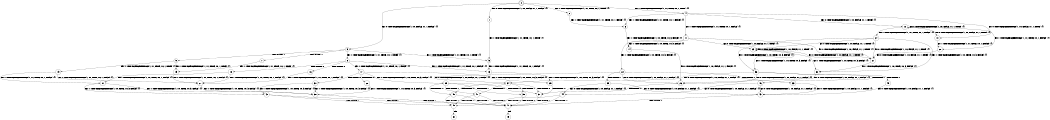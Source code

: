 digraph BCG {
size = "7, 10.5";
center = TRUE;
node [shape = circle];
0 [peripheries = 2];
0 -> 1 [label = "EX !0 !ATOMIC_EXCH_BRANCH (1, +0, FALSE, +1, 1, FALSE) !{}"];
0 -> 2 [label = "EX !1 !ATOMIC_EXCH_BRANCH (1, +1, TRUE, +0, 1, TRUE) !{}"];
0 -> 3 [label = "EX !0 !ATOMIC_EXCH_BRANCH (1, +0, FALSE, +1, 1, FALSE) !{}"];
0 -> 4 [label = "EX !1 !ATOMIC_EXCH_BRANCH (1, +1, TRUE, +0, 1, TRUE) !{}"];
1 -> 5 [label = "EX !1 !ATOMIC_EXCH_BRANCH (1, +1, TRUE, +0, 1, TRUE) !{}"];
2 -> 6 [label = "EX !1 !ATOMIC_EXCH_BRANCH (1, +1, TRUE, +0, 1, FALSE) !{}"];
3 -> 5 [label = "EX !1 !ATOMIC_EXCH_BRANCH (1, +1, TRUE, +0, 1, TRUE) !{}"];
3 -> 7 [label = "TERMINATE !0"];
3 -> 8 [label = "EX !1 !ATOMIC_EXCH_BRANCH (1, +1, TRUE, +0, 1, TRUE) !{}"];
3 -> 9 [label = "TERMINATE !0"];
4 -> 6 [label = "EX !1 !ATOMIC_EXCH_BRANCH (1, +1, TRUE, +0, 1, FALSE) !{}"];
4 -> 10 [label = "EX !0 !ATOMIC_EXCH_BRANCH (1, +0, FALSE, +1, 1, TRUE) !{}"];
4 -> 11 [label = "EX !1 !ATOMIC_EXCH_BRANCH (1, +1, TRUE, +0, 1, FALSE) !{}"];
4 -> 12 [label = "EX !0 !ATOMIC_EXCH_BRANCH (1, +0, FALSE, +1, 1, TRUE) !{}"];
5 -> 13 [label = "EX !1 !ATOMIC_EXCH_BRANCH (1, +1, TRUE, +0, 1, FALSE) !{}"];
6 -> 14 [label = "EX !1 !ATOMIC_EXCH_BRANCH (1, +0, TRUE, +0, 3, FALSE) !{}"];
7 -> 15 [label = "EX !1 !ATOMIC_EXCH_BRANCH (1, +1, TRUE, +0, 1, TRUE) !{}"];
8 -> 13 [label = "EX !1 !ATOMIC_EXCH_BRANCH (1, +1, TRUE, +0, 1, FALSE) !{}"];
8 -> 16 [label = "TERMINATE !0"];
8 -> 17 [label = "EX !1 !ATOMIC_EXCH_BRANCH (1, +1, TRUE, +0, 1, FALSE) !{}"];
8 -> 18 [label = "TERMINATE !0"];
9 -> 15 [label = "EX !1 !ATOMIC_EXCH_BRANCH (1, +1, TRUE, +0, 1, TRUE) !{}"];
9 -> 19 [label = "EX !1 !ATOMIC_EXCH_BRANCH (1, +1, TRUE, +0, 1, TRUE) !{}"];
10 -> 20 [label = "EX !1 !ATOMIC_EXCH_BRANCH (1, +1, TRUE, +0, 1, FALSE) !{}"];
11 -> 14 [label = "EX !1 !ATOMIC_EXCH_BRANCH (1, +0, TRUE, +0, 3, FALSE) !{}"];
11 -> 21 [label = "EX !0 !ATOMIC_EXCH_BRANCH (1, +0, FALSE, +1, 1, TRUE) !{}"];
11 -> 22 [label = "EX !1 !ATOMIC_EXCH_BRANCH (1, +0, TRUE, +0, 3, FALSE) !{}"];
11 -> 23 [label = "EX !0 !ATOMIC_EXCH_BRANCH (1, +0, FALSE, +1, 1, TRUE) !{}"];
12 -> 10 [label = "EX !0 !ATOMIC_EXCH_BRANCH (1, +0, FALSE, +1, 1, TRUE) !{}"];
12 -> 20 [label = "EX !1 !ATOMIC_EXCH_BRANCH (1, +1, TRUE, +0, 1, FALSE) !{}"];
12 -> 12 [label = "EX !0 !ATOMIC_EXCH_BRANCH (1, +0, FALSE, +1, 1, TRUE) !{}"];
12 -> 24 [label = "EX !1 !ATOMIC_EXCH_BRANCH (1, +1, TRUE, +0, 1, FALSE) !{}"];
13 -> 25 [label = "EX !1 !ATOMIC_EXCH_BRANCH (1, +0, TRUE, +0, 3, FALSE) !{}"];
14 -> 26 [label = "EX !0 !ATOMIC_EXCH_BRANCH (1, +0, FALSE, +1, 1, FALSE) !{}"];
15 -> 27 [label = "EX !1 !ATOMIC_EXCH_BRANCH (1, +1, TRUE, +0, 1, FALSE) !{}"];
16 -> 27 [label = "EX !1 !ATOMIC_EXCH_BRANCH (1, +1, TRUE, +0, 1, FALSE) !{}"];
17 -> 25 [label = "EX !1 !ATOMIC_EXCH_BRANCH (1, +0, TRUE, +0, 3, FALSE) !{}"];
17 -> 28 [label = "TERMINATE !0"];
17 -> 29 [label = "EX !1 !ATOMIC_EXCH_BRANCH (1, +0, TRUE, +0, 3, FALSE) !{}"];
17 -> 30 [label = "TERMINATE !0"];
18 -> 27 [label = "EX !1 !ATOMIC_EXCH_BRANCH (1, +1, TRUE, +0, 1, FALSE) !{}"];
18 -> 31 [label = "EX !1 !ATOMIC_EXCH_BRANCH (1, +1, TRUE, +0, 1, FALSE) !{}"];
19 -> 27 [label = "EX !1 !ATOMIC_EXCH_BRANCH (1, +1, TRUE, +0, 1, FALSE) !{}"];
19 -> 31 [label = "EX !1 !ATOMIC_EXCH_BRANCH (1, +1, TRUE, +0, 1, FALSE) !{}"];
20 -> 21 [label = "EX !0 !ATOMIC_EXCH_BRANCH (1, +0, FALSE, +1, 1, TRUE) !{}"];
21 -> 32 [label = "EX !1 !ATOMIC_EXCH_BRANCH (1, +0, TRUE, +0, 3, FALSE) !{}"];
22 -> 26 [label = "EX !0 !ATOMIC_EXCH_BRANCH (1, +0, FALSE, +1, 1, FALSE) !{}"];
22 -> 33 [label = "TERMINATE !1"];
22 -> 34 [label = "EX !0 !ATOMIC_EXCH_BRANCH (1, +0, FALSE, +1, 1, FALSE) !{}"];
22 -> 35 [label = "TERMINATE !1"];
23 -> 21 [label = "EX !0 !ATOMIC_EXCH_BRANCH (1, +0, FALSE, +1, 1, TRUE) !{}"];
23 -> 32 [label = "EX !1 !ATOMIC_EXCH_BRANCH (1, +0, TRUE, +0, 3, FALSE) !{}"];
23 -> 23 [label = "EX !0 !ATOMIC_EXCH_BRANCH (1, +0, FALSE, +1, 1, TRUE) !{}"];
23 -> 36 [label = "EX !1 !ATOMIC_EXCH_BRANCH (1, +0, TRUE, +0, 3, FALSE) !{}"];
24 -> 21 [label = "EX !0 !ATOMIC_EXCH_BRANCH (1, +0, FALSE, +1, 1, TRUE) !{}"];
24 -> 32 [label = "EX !1 !ATOMIC_EXCH_BRANCH (1, +0, TRUE, +0, 3, FALSE) !{}"];
24 -> 23 [label = "EX !0 !ATOMIC_EXCH_BRANCH (1, +0, FALSE, +1, 1, TRUE) !{}"];
24 -> 36 [label = "EX !1 !ATOMIC_EXCH_BRANCH (1, +0, TRUE, +0, 3, FALSE) !{}"];
25 -> 37 [label = "TERMINATE !0"];
26 -> 37 [label = "TERMINATE !0"];
27 -> 38 [label = "EX !1 !ATOMIC_EXCH_BRANCH (1, +0, TRUE, +0, 3, FALSE) !{}"];
28 -> 38 [label = "EX !1 !ATOMIC_EXCH_BRANCH (1, +0, TRUE, +0, 3, FALSE) !{}"];
29 -> 37 [label = "TERMINATE !0"];
29 -> 39 [label = "TERMINATE !1"];
29 -> 40 [label = "TERMINATE !0"];
29 -> 41 [label = "TERMINATE !1"];
30 -> 38 [label = "EX !1 !ATOMIC_EXCH_BRANCH (1, +0, TRUE, +0, 3, FALSE) !{}"];
30 -> 42 [label = "EX !1 !ATOMIC_EXCH_BRANCH (1, +0, TRUE, +0, 3, FALSE) !{}"];
31 -> 38 [label = "EX !1 !ATOMIC_EXCH_BRANCH (1, +0, TRUE, +0, 3, FALSE) !{}"];
31 -> 42 [label = "EX !1 !ATOMIC_EXCH_BRANCH (1, +0, TRUE, +0, 3, FALSE) !{}"];
32 -> 26 [label = "EX !0 !ATOMIC_EXCH_BRANCH (1, +0, FALSE, +1, 1, FALSE) !{}"];
33 -> 43 [label = "EX !0 !ATOMIC_EXCH_BRANCH (1, +0, FALSE, +1, 1, FALSE) !{}"];
34 -> 37 [label = "TERMINATE !0"];
34 -> 39 [label = "TERMINATE !1"];
34 -> 40 [label = "TERMINATE !0"];
34 -> 41 [label = "TERMINATE !1"];
35 -> 43 [label = "EX !0 !ATOMIC_EXCH_BRANCH (1, +0, FALSE, +1, 1, FALSE) !{}"];
35 -> 44 [label = "EX !0 !ATOMIC_EXCH_BRANCH (1, +0, FALSE, +1, 1, FALSE) !{}"];
36 -> 26 [label = "EX !0 !ATOMIC_EXCH_BRANCH (1, +0, FALSE, +1, 1, FALSE) !{}"];
36 -> 45 [label = "TERMINATE !1"];
36 -> 34 [label = "EX !0 !ATOMIC_EXCH_BRANCH (1, +0, FALSE, +1, 1, FALSE) !{}"];
36 -> 46 [label = "TERMINATE !1"];
37 -> 47 [label = "TERMINATE !1"];
38 -> 47 [label = "TERMINATE !1"];
39 -> 47 [label = "TERMINATE !0"];
40 -> 47 [label = "TERMINATE !1"];
40 -> 48 [label = "TERMINATE !1"];
41 -> 47 [label = "TERMINATE !0"];
41 -> 48 [label = "TERMINATE !0"];
42 -> 47 [label = "TERMINATE !1"];
42 -> 48 [label = "TERMINATE !1"];
43 -> 47 [label = "TERMINATE !0"];
44 -> 47 [label = "TERMINATE !0"];
44 -> 48 [label = "TERMINATE !0"];
45 -> 43 [label = "EX !0 !ATOMIC_EXCH_BRANCH (1, +0, FALSE, +1, 1, FALSE) !{}"];
46 -> 43 [label = "EX !0 !ATOMIC_EXCH_BRANCH (1, +0, FALSE, +1, 1, FALSE) !{}"];
46 -> 44 [label = "EX !0 !ATOMIC_EXCH_BRANCH (1, +0, FALSE, +1, 1, FALSE) !{}"];
47 -> 49 [label = "exit"];
48 -> 50 [label = "exit"];
}
